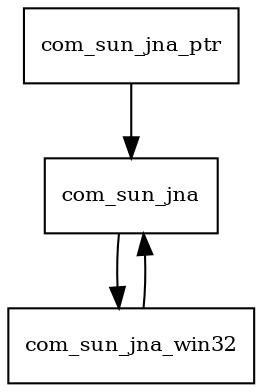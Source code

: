 digraph jna_4_5_0_package_dependencies {
  node [shape = box, fontsize=10.0];
  com_sun_jna -> com_sun_jna_win32;
  com_sun_jna_ptr -> com_sun_jna;
  com_sun_jna_win32 -> com_sun_jna;
}
